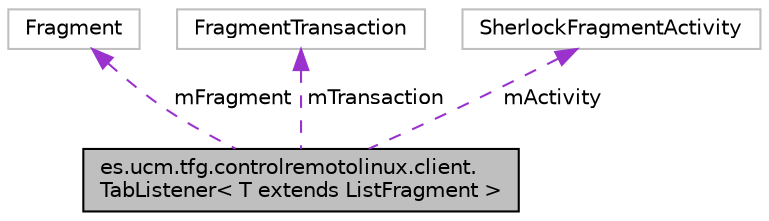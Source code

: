 digraph "es.ucm.tfg.controlremotolinux.client.TabListener&lt; T extends ListFragment &gt;"
{
  edge [fontname="Helvetica",fontsize="10",labelfontname="Helvetica",labelfontsize="10"];
  node [fontname="Helvetica",fontsize="10",shape=record];
  Node1 [label="es.ucm.tfg.controlremotolinux.client.\lTabListener\< T extends ListFragment \>",height=0.2,width=0.4,color="black", fillcolor="grey75", style="filled" fontcolor="black"];
  Node2 -> Node1 [dir="back",color="darkorchid3",fontsize="10",style="dashed",label=" mFragment" ,fontname="Helvetica"];
  Node2 [label="Fragment",height=0.2,width=0.4,color="grey75", fillcolor="white", style="filled"];
  Node3 -> Node1 [dir="back",color="darkorchid3",fontsize="10",style="dashed",label=" mTransaction" ,fontname="Helvetica"];
  Node3 [label="FragmentTransaction",height=0.2,width=0.4,color="grey75", fillcolor="white", style="filled"];
  Node4 -> Node1 [dir="back",color="darkorchid3",fontsize="10",style="dashed",label=" mActivity" ,fontname="Helvetica"];
  Node4 [label="SherlockFragmentActivity",height=0.2,width=0.4,color="grey75", fillcolor="white", style="filled"];
}
